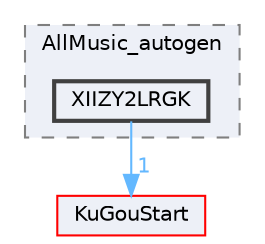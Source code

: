 digraph "XIIZY2LRGK"
{
 // LATEX_PDF_SIZE
  bgcolor="transparent";
  edge [fontname=Helvetica,fontsize=10,labelfontname=Helvetica,labelfontsize=10];
  node [fontname=Helvetica,fontsize=10,shape=box,height=0.2,width=0.4];
  compound=true
  subgraph clusterdir_6aec6aac046ce4dde93801aa2241294e {
    graph [ bgcolor="#edf0f7", pencolor="grey50", label="AllMusic_autogen", fontname=Helvetica,fontsize=10 style="filled,dashed", URL="dir_6aec6aac046ce4dde93801aa2241294e.html",tooltip=""]
  dir_33f80894668d792917bf891f0b498fd7 [label="XIIZY2LRGK", fillcolor="#edf0f7", color="grey25", style="filled,bold", URL="dir_33f80894668d792917bf891f0b498fd7.html",tooltip=""];
  }
  dir_e60601b218beddc6af0778ac41ea9cb2 [label="KuGouStart", fillcolor="#edf0f7", color="red", style="filled", URL="dir_e60601b218beddc6af0778ac41ea9cb2.html",tooltip=""];
  dir_33f80894668d792917bf891f0b498fd7->dir_e60601b218beddc6af0778ac41ea9cb2 [headlabel="1", labeldistance=1.5 headhref="dir_000374_000172.html" href="dir_000374_000172.html" color="steelblue1" fontcolor="steelblue1"];
}
